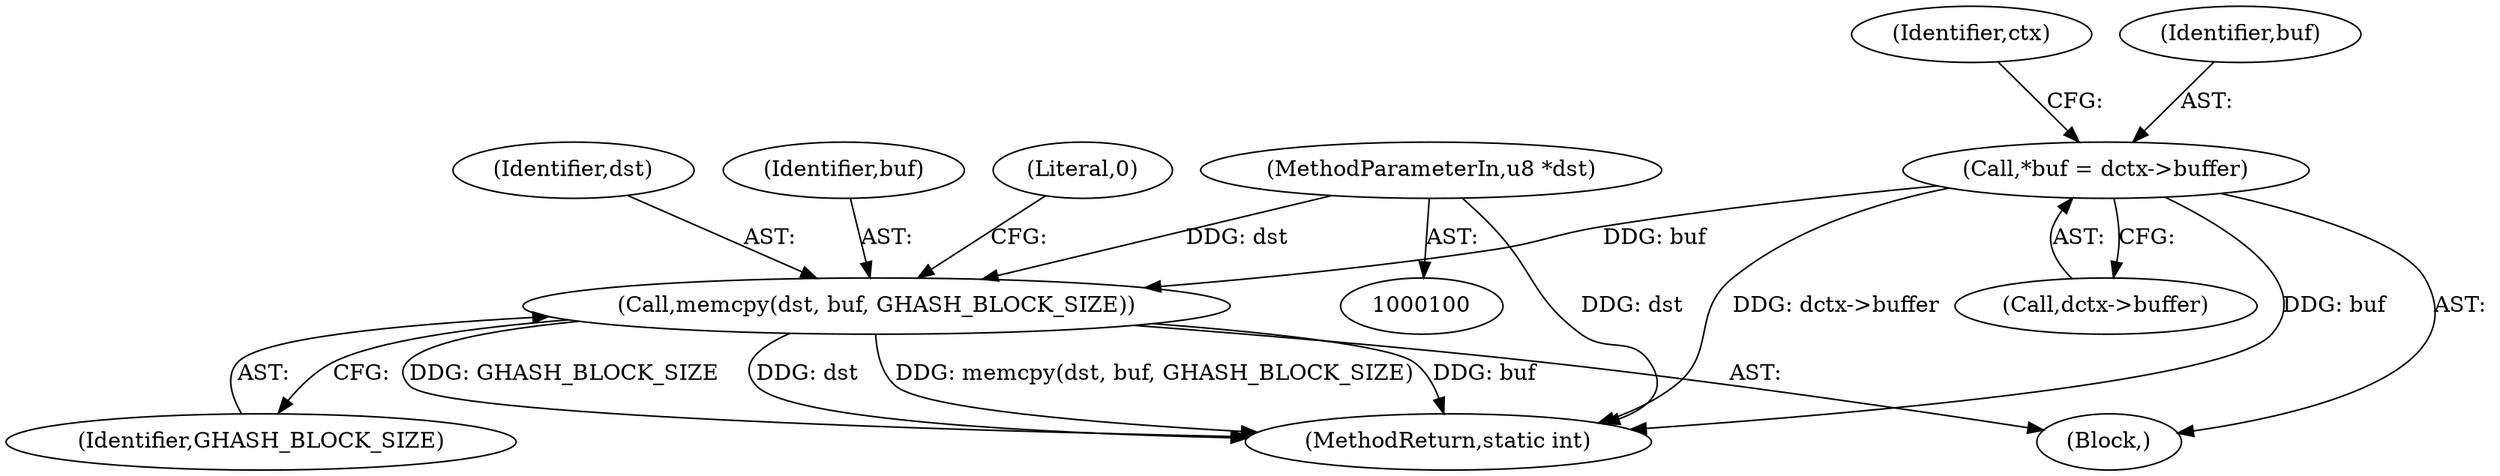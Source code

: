 digraph "0_linux_7ed47b7d142ec99ad6880bbbec51e9f12b3af74c@API" {
"1000133" [label="(Call,memcpy(dst, buf, GHASH_BLOCK_SIZE))"];
"1000102" [label="(MethodParameterIn,u8 *dst)"];
"1000117" [label="(Call,*buf = dctx->buffer)"];
"1000117" [label="(Call,*buf = dctx->buffer)"];
"1000138" [label="(Literal,0)"];
"1000102" [label="(MethodParameterIn,u8 *dst)"];
"1000103" [label="(Block,)"];
"1000119" [label="(Call,dctx->buffer)"];
"1000133" [label="(Call,memcpy(dst, buf, GHASH_BLOCK_SIZE))"];
"1000134" [label="(Identifier,dst)"];
"1000125" [label="(Identifier,ctx)"];
"1000139" [label="(MethodReturn,static int)"];
"1000136" [label="(Identifier,GHASH_BLOCK_SIZE)"];
"1000135" [label="(Identifier,buf)"];
"1000118" [label="(Identifier,buf)"];
"1000133" -> "1000103"  [label="AST: "];
"1000133" -> "1000136"  [label="CFG: "];
"1000134" -> "1000133"  [label="AST: "];
"1000135" -> "1000133"  [label="AST: "];
"1000136" -> "1000133"  [label="AST: "];
"1000138" -> "1000133"  [label="CFG: "];
"1000133" -> "1000139"  [label="DDG: GHASH_BLOCK_SIZE"];
"1000133" -> "1000139"  [label="DDG: dst"];
"1000133" -> "1000139"  [label="DDG: memcpy(dst, buf, GHASH_BLOCK_SIZE)"];
"1000133" -> "1000139"  [label="DDG: buf"];
"1000102" -> "1000133"  [label="DDG: dst"];
"1000117" -> "1000133"  [label="DDG: buf"];
"1000102" -> "1000100"  [label="AST: "];
"1000102" -> "1000139"  [label="DDG: dst"];
"1000117" -> "1000103"  [label="AST: "];
"1000117" -> "1000119"  [label="CFG: "];
"1000118" -> "1000117"  [label="AST: "];
"1000119" -> "1000117"  [label="AST: "];
"1000125" -> "1000117"  [label="CFG: "];
"1000117" -> "1000139"  [label="DDG: buf"];
"1000117" -> "1000139"  [label="DDG: dctx->buffer"];
}
